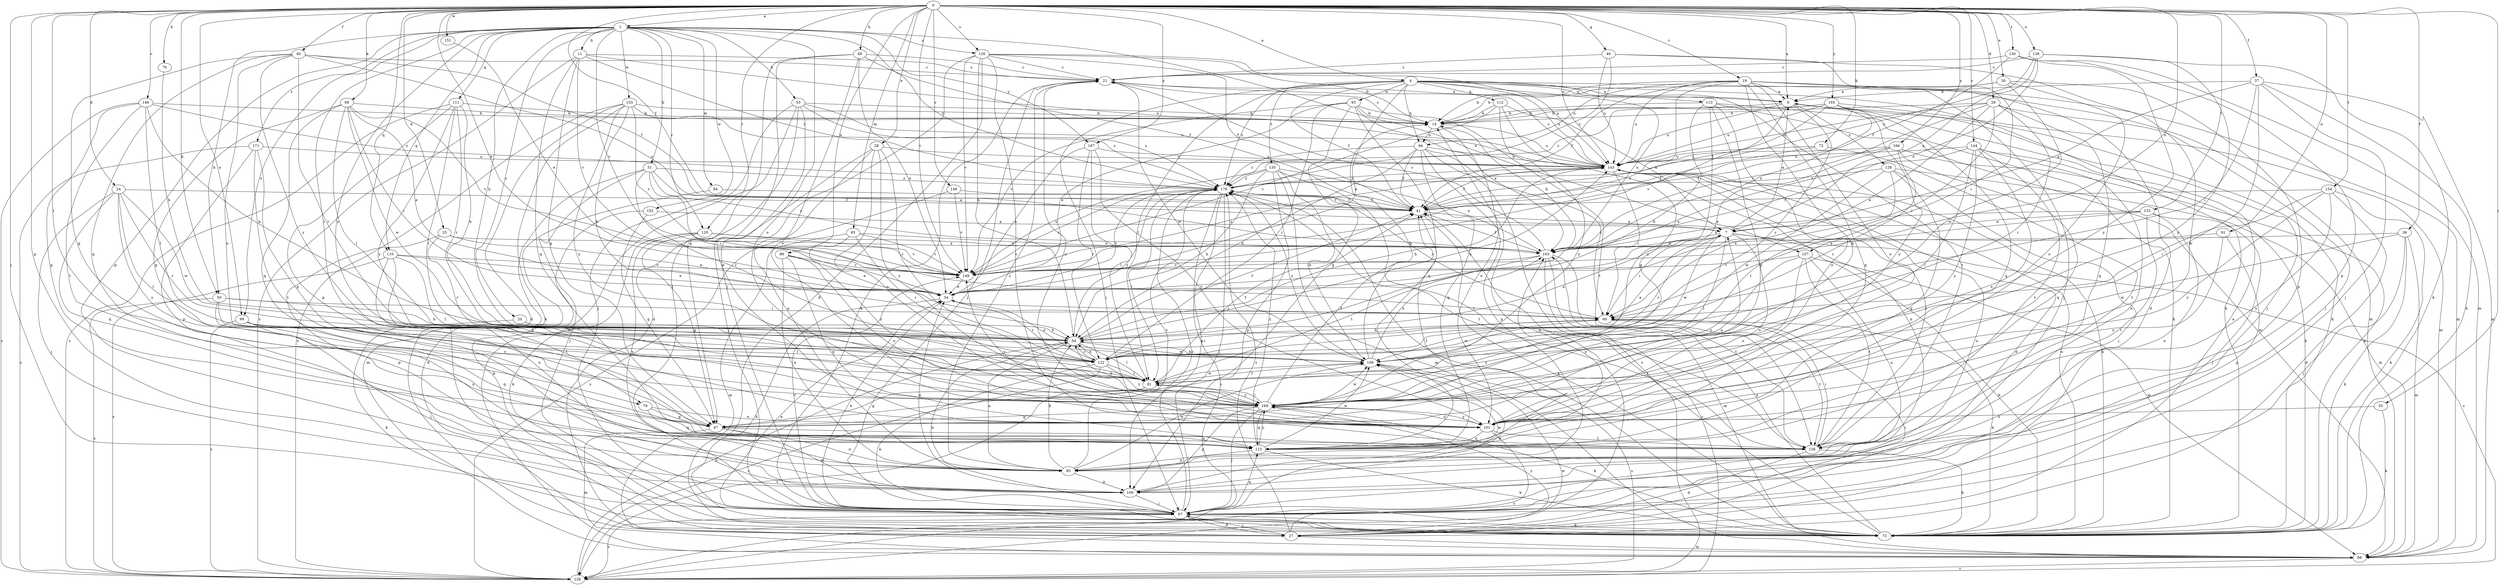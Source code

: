 strict digraph  {
0;
1;
4;
6;
7;
11;
14;
19;
20;
21;
24;
25;
26;
27;
28;
30;
34;
36;
37;
40;
41;
46;
47;
48;
50;
51;
53;
54;
55;
60;
67;
68;
70;
72;
73;
79;
81;
83;
84;
88;
89;
91;
93;
94;
95;
99;
101;
109;
110;
111;
112;
113;
115;
120;
122;
126;
128;
129;
130;
133;
134;
135;
136;
138;
143;
144;
146;
148;
149;
151;
152;
153;
156;
157;
163;
165;
166;
167;
169;
171;
176;
0 -> 1  [label=a];
0 -> 4  [label=a];
0 -> 6  [label=a];
0 -> 19  [label=c];
0 -> 24  [label=d];
0 -> 25  [label=d];
0 -> 26  [label=d];
0 -> 28  [label=e];
0 -> 30  [label=e];
0 -> 34  [label=e];
0 -> 36  [label=f];
0 -> 37  [label=f];
0 -> 40  [label=f];
0 -> 41  [label=f];
0 -> 46  [label=g];
0 -> 48  [label=h];
0 -> 50  [label=h];
0 -> 55  [label=i];
0 -> 67  [label=j];
0 -> 68  [label=k];
0 -> 70  [label=k];
0 -> 72  [label=k];
0 -> 79  [label=l];
0 -> 83  [label=m];
0 -> 89  [label=n];
0 -> 91  [label=n];
0 -> 99  [label=o];
0 -> 109  [label=p];
0 -> 110  [label=q];
0 -> 120  [label=r];
0 -> 126  [label=s];
0 -> 130  [label=t];
0 -> 133  [label=t];
0 -> 134  [label=t];
0 -> 138  [label=u];
0 -> 143  [label=u];
0 -> 144  [label=v];
0 -> 146  [label=v];
0 -> 148  [label=v];
0 -> 149  [label=v];
0 -> 151  [label=w];
0 -> 157  [label=x];
0 -> 165  [label=y];
0 -> 166  [label=y];
0 -> 167  [label=y];
1 -> 11  [label=b];
1 -> 20  [label=c];
1 -> 50  [label=h];
1 -> 51  [label=h];
1 -> 53  [label=h];
1 -> 54  [label=h];
1 -> 79  [label=l];
1 -> 84  [label=m];
1 -> 99  [label=o];
1 -> 101  [label=o];
1 -> 109  [label=p];
1 -> 110  [label=q];
1 -> 111  [label=q];
1 -> 120  [label=r];
1 -> 126  [label=s];
1 -> 149  [label=v];
1 -> 152  [label=w];
1 -> 153  [label=w];
1 -> 157  [label=x];
1 -> 167  [label=y];
1 -> 169  [label=y];
1 -> 171  [label=z];
1 -> 176  [label=z];
4 -> 6  [label=a];
4 -> 34  [label=e];
4 -> 41  [label=f];
4 -> 67  [label=j];
4 -> 73  [label=k];
4 -> 81  [label=l];
4 -> 88  [label=m];
4 -> 93  [label=n];
4 -> 94  [label=n];
4 -> 112  [label=q];
4 -> 113  [label=q];
4 -> 135  [label=t];
4 -> 136  [label=t];
4 -> 143  [label=u];
4 -> 163  [label=x];
4 -> 176  [label=z];
6 -> 14  [label=b];
6 -> 73  [label=k];
6 -> 115  [label=q];
6 -> 122  [label=r];
6 -> 128  [label=s];
6 -> 143  [label=u];
6 -> 149  [label=v];
7 -> 6  [label=a];
7 -> 60  [label=i];
7 -> 81  [label=l];
7 -> 88  [label=m];
7 -> 101  [label=o];
7 -> 122  [label=r];
7 -> 129  [label=s];
7 -> 156  [label=w];
7 -> 163  [label=x];
11 -> 21  [label=c];
11 -> 47  [label=g];
11 -> 115  [label=q];
11 -> 129  [label=s];
11 -> 143  [label=u];
11 -> 149  [label=v];
11 -> 176  [label=z];
14 -> 21  [label=c];
14 -> 94  [label=n];
14 -> 101  [label=o];
14 -> 143  [label=u];
19 -> 6  [label=a];
19 -> 14  [label=b];
19 -> 27  [label=d];
19 -> 41  [label=f];
19 -> 67  [label=j];
19 -> 88  [label=m];
19 -> 94  [label=n];
19 -> 101  [label=o];
19 -> 115  [label=q];
19 -> 143  [label=u];
19 -> 149  [label=v];
19 -> 169  [label=y];
20 -> 54  [label=h];
20 -> 73  [label=k];
21 -> 6  [label=a];
21 -> 67  [label=j];
21 -> 73  [label=k];
21 -> 101  [label=o];
21 -> 156  [label=w];
24 -> 41  [label=f];
24 -> 67  [label=j];
24 -> 81  [label=l];
24 -> 115  [label=q];
24 -> 122  [label=r];
24 -> 156  [label=w];
24 -> 169  [label=y];
25 -> 34  [label=e];
25 -> 109  [label=p];
25 -> 122  [label=r];
25 -> 163  [label=x];
26 -> 14  [label=b];
26 -> 34  [label=e];
26 -> 60  [label=i];
26 -> 67  [label=j];
26 -> 115  [label=q];
26 -> 122  [label=r];
26 -> 143  [label=u];
26 -> 163  [label=x];
27 -> 6  [label=a];
27 -> 14  [label=b];
27 -> 60  [label=i];
27 -> 67  [label=j];
27 -> 88  [label=m];
27 -> 169  [label=y];
27 -> 176  [label=z];
28 -> 67  [label=j];
28 -> 95  [label=n];
28 -> 101  [label=o];
28 -> 122  [label=r];
28 -> 143  [label=u];
28 -> 169  [label=y];
30 -> 6  [label=a];
30 -> 14  [label=b];
30 -> 101  [label=o];
30 -> 109  [label=p];
30 -> 156  [label=w];
34 -> 60  [label=i];
34 -> 73  [label=k];
34 -> 122  [label=r];
34 -> 176  [label=z];
36 -> 67  [label=j];
36 -> 73  [label=k];
36 -> 88  [label=m];
36 -> 156  [label=w];
36 -> 163  [label=x];
37 -> 6  [label=a];
37 -> 7  [label=a];
37 -> 60  [label=i];
37 -> 67  [label=j];
37 -> 73  [label=k];
37 -> 88  [label=m];
37 -> 169  [label=y];
40 -> 21  [label=c];
40 -> 41  [label=f];
40 -> 47  [label=g];
40 -> 81  [label=l];
40 -> 101  [label=o];
40 -> 115  [label=q];
40 -> 163  [label=x];
40 -> 169  [label=y];
41 -> 7  [label=a];
41 -> 73  [label=k];
46 -> 21  [label=c];
46 -> 60  [label=i];
46 -> 101  [label=o];
46 -> 143  [label=u];
46 -> 176  [label=z];
47 -> 7  [label=a];
47 -> 88  [label=m];
47 -> 95  [label=n];
47 -> 109  [label=p];
47 -> 115  [label=q];
48 -> 21  [label=c];
48 -> 34  [label=e];
48 -> 41  [label=f];
48 -> 47  [label=g];
48 -> 67  [label=j];
48 -> 101  [label=o];
50 -> 54  [label=h];
50 -> 60  [label=i];
50 -> 95  [label=n];
50 -> 129  [label=s];
50 -> 169  [label=y];
51 -> 7  [label=a];
51 -> 60  [label=i];
51 -> 67  [label=j];
51 -> 88  [label=m];
51 -> 122  [label=r];
51 -> 163  [label=x];
51 -> 176  [label=z];
53 -> 14  [label=b];
53 -> 27  [label=d];
53 -> 67  [label=j];
53 -> 88  [label=m];
53 -> 101  [label=o];
53 -> 143  [label=u];
53 -> 176  [label=z];
54 -> 7  [label=a];
54 -> 41  [label=f];
54 -> 81  [label=l];
54 -> 95  [label=n];
54 -> 122  [label=r];
54 -> 143  [label=u];
54 -> 156  [label=w];
54 -> 176  [label=z];
55 -> 73  [label=k];
55 -> 101  [label=o];
60 -> 54  [label=h];
60 -> 73  [label=k];
60 -> 136  [label=t];
60 -> 156  [label=w];
60 -> 176  [label=z];
67 -> 27  [label=d];
67 -> 34  [label=e];
67 -> 54  [label=h];
67 -> 73  [label=k];
67 -> 115  [label=q];
67 -> 129  [label=s];
67 -> 143  [label=u];
67 -> 149  [label=v];
67 -> 156  [label=w];
67 -> 176  [label=z];
68 -> 14  [label=b];
68 -> 34  [label=e];
68 -> 47  [label=g];
68 -> 60  [label=i];
68 -> 81  [label=l];
68 -> 115  [label=q];
68 -> 149  [label=v];
68 -> 156  [label=w];
70 -> 54  [label=h];
72 -> 41  [label=f];
72 -> 136  [label=t];
72 -> 143  [label=u];
73 -> 34  [label=e];
73 -> 41  [label=f];
73 -> 143  [label=u];
73 -> 163  [label=x];
73 -> 176  [label=z];
79 -> 47  [label=g];
79 -> 101  [label=o];
79 -> 115  [label=q];
81 -> 41  [label=f];
81 -> 47  [label=g];
81 -> 129  [label=s];
81 -> 156  [label=w];
81 -> 169  [label=y];
83 -> 88  [label=m];
83 -> 122  [label=r];
83 -> 149  [label=v];
83 -> 163  [label=x];
83 -> 169  [label=y];
84 -> 27  [label=d];
84 -> 41  [label=f];
88 -> 129  [label=s];
89 -> 34  [label=e];
89 -> 95  [label=n];
89 -> 101  [label=o];
89 -> 115  [label=q];
89 -> 149  [label=v];
91 -> 101  [label=o];
91 -> 109  [label=p];
91 -> 163  [label=x];
93 -> 14  [label=b];
93 -> 34  [label=e];
93 -> 47  [label=g];
93 -> 115  [label=q];
93 -> 122  [label=r];
93 -> 136  [label=t];
93 -> 149  [label=v];
93 -> 163  [label=x];
94 -> 41  [label=f];
94 -> 54  [label=h];
94 -> 60  [label=i];
94 -> 109  [label=p];
94 -> 115  [label=q];
94 -> 129  [label=s];
94 -> 143  [label=u];
94 -> 176  [label=z];
95 -> 21  [label=c];
95 -> 41  [label=f];
95 -> 54  [label=h];
95 -> 109  [label=p];
95 -> 156  [label=w];
95 -> 176  [label=z];
99 -> 54  [label=h];
99 -> 67  [label=j];
99 -> 81  [label=l];
99 -> 115  [label=q];
99 -> 129  [label=s];
101 -> 115  [label=q];
101 -> 129  [label=s];
101 -> 136  [label=t];
101 -> 149  [label=v];
101 -> 169  [label=y];
109 -> 34  [label=e];
109 -> 67  [label=j];
109 -> 156  [label=w];
110 -> 34  [label=e];
110 -> 81  [label=l];
110 -> 95  [label=n];
110 -> 129  [label=s];
110 -> 136  [label=t];
110 -> 149  [label=v];
111 -> 14  [label=b];
111 -> 54  [label=h];
111 -> 81  [label=l];
111 -> 109  [label=p];
111 -> 122  [label=r];
111 -> 129  [label=s];
111 -> 169  [label=y];
112 -> 7  [label=a];
112 -> 14  [label=b];
112 -> 47  [label=g];
112 -> 149  [label=v];
112 -> 169  [label=y];
113 -> 14  [label=b];
113 -> 47  [label=g];
113 -> 54  [label=h];
113 -> 73  [label=k];
113 -> 88  [label=m];
113 -> 101  [label=o];
113 -> 169  [label=y];
115 -> 73  [label=k];
115 -> 95  [label=n];
115 -> 156  [label=w];
115 -> 163  [label=x];
115 -> 169  [label=y];
115 -> 176  [label=z];
120 -> 47  [label=g];
120 -> 73  [label=k];
120 -> 95  [label=n];
120 -> 149  [label=v];
120 -> 163  [label=x];
122 -> 7  [label=a];
122 -> 34  [label=e];
122 -> 54  [label=h];
122 -> 60  [label=i];
122 -> 73  [label=k];
122 -> 81  [label=l];
122 -> 129  [label=s];
122 -> 169  [label=y];
126 -> 14  [label=b];
126 -> 21  [label=c];
126 -> 27  [label=d];
126 -> 41  [label=f];
126 -> 54  [label=h];
126 -> 67  [label=j];
126 -> 136  [label=t];
126 -> 143  [label=u];
126 -> 149  [label=v];
128 -> 67  [label=j];
128 -> 81  [label=l];
128 -> 88  [label=m];
128 -> 115  [label=q];
128 -> 156  [label=w];
128 -> 176  [label=z];
129 -> 54  [label=h];
129 -> 156  [label=w];
130 -> 21  [label=c];
130 -> 41  [label=f];
130 -> 88  [label=m];
130 -> 109  [label=p];
130 -> 169  [label=y];
133 -> 7  [label=a];
133 -> 67  [label=j];
133 -> 95  [label=n];
133 -> 136  [label=t];
133 -> 149  [label=v];
133 -> 163  [label=x];
134 -> 27  [label=d];
134 -> 41  [label=f];
134 -> 60  [label=i];
134 -> 73  [label=k];
134 -> 101  [label=o];
134 -> 169  [label=y];
135 -> 54  [label=h];
135 -> 88  [label=m];
135 -> 109  [label=p];
135 -> 136  [label=t];
135 -> 149  [label=v];
135 -> 156  [label=w];
135 -> 163  [label=x];
135 -> 176  [label=z];
136 -> 27  [label=d];
136 -> 60  [label=i];
136 -> 73  [label=k];
138 -> 7  [label=a];
138 -> 21  [label=c];
138 -> 73  [label=k];
138 -> 163  [label=x];
138 -> 169  [label=y];
138 -> 176  [label=z];
143 -> 21  [label=c];
143 -> 27  [label=d];
143 -> 41  [label=f];
143 -> 54  [label=h];
143 -> 60  [label=i];
143 -> 73  [label=k];
143 -> 95  [label=n];
143 -> 136  [label=t];
143 -> 176  [label=z];
144 -> 34  [label=e];
144 -> 73  [label=k];
144 -> 81  [label=l];
144 -> 95  [label=n];
144 -> 101  [label=o];
144 -> 136  [label=t];
144 -> 143  [label=u];
144 -> 169  [label=y];
146 -> 14  [label=b];
146 -> 47  [label=g];
146 -> 54  [label=h];
146 -> 81  [label=l];
146 -> 129  [label=s];
146 -> 136  [label=t];
146 -> 176  [label=z];
148 -> 41  [label=f];
148 -> 129  [label=s];
148 -> 149  [label=v];
149 -> 34  [label=e];
149 -> 143  [label=u];
149 -> 176  [label=z];
151 -> 34  [label=e];
152 -> 7  [label=a];
152 -> 47  [label=g];
152 -> 73  [label=k];
153 -> 14  [label=b];
153 -> 27  [label=d];
153 -> 54  [label=h];
153 -> 73  [label=k];
153 -> 129  [label=s];
153 -> 149  [label=v];
153 -> 169  [label=y];
153 -> 176  [label=z];
156 -> 14  [label=b];
156 -> 54  [label=h];
156 -> 81  [label=l];
156 -> 129  [label=s];
156 -> 163  [label=x];
156 -> 176  [label=z];
157 -> 73  [label=k];
157 -> 95  [label=n];
157 -> 101  [label=o];
157 -> 136  [label=t];
157 -> 149  [label=v];
157 -> 169  [label=y];
163 -> 14  [label=b];
163 -> 21  [label=c];
163 -> 41  [label=f];
163 -> 81  [label=l];
163 -> 88  [label=m];
163 -> 129  [label=s];
163 -> 136  [label=t];
163 -> 149  [label=v];
165 -> 14  [label=b];
165 -> 41  [label=f];
165 -> 67  [label=j];
165 -> 88  [label=m];
165 -> 143  [label=u];
165 -> 163  [label=x];
165 -> 169  [label=y];
165 -> 176  [label=z];
166 -> 34  [label=e];
166 -> 41  [label=f];
166 -> 73  [label=k];
166 -> 115  [label=q];
166 -> 122  [label=r];
166 -> 143  [label=u];
167 -> 34  [label=e];
167 -> 81  [label=l];
167 -> 101  [label=o];
167 -> 122  [label=r];
167 -> 143  [label=u];
169 -> 41  [label=f];
169 -> 47  [label=g];
169 -> 54  [label=h];
169 -> 67  [label=j];
169 -> 73  [label=k];
169 -> 81  [label=l];
169 -> 101  [label=o];
169 -> 109  [label=p];
169 -> 115  [label=q];
169 -> 156  [label=w];
171 -> 47  [label=g];
171 -> 109  [label=p];
171 -> 129  [label=s];
171 -> 136  [label=t];
171 -> 143  [label=u];
176 -> 41  [label=f];
176 -> 67  [label=j];
176 -> 81  [label=l];
176 -> 109  [label=p];
176 -> 129  [label=s];
176 -> 136  [label=t];
}
